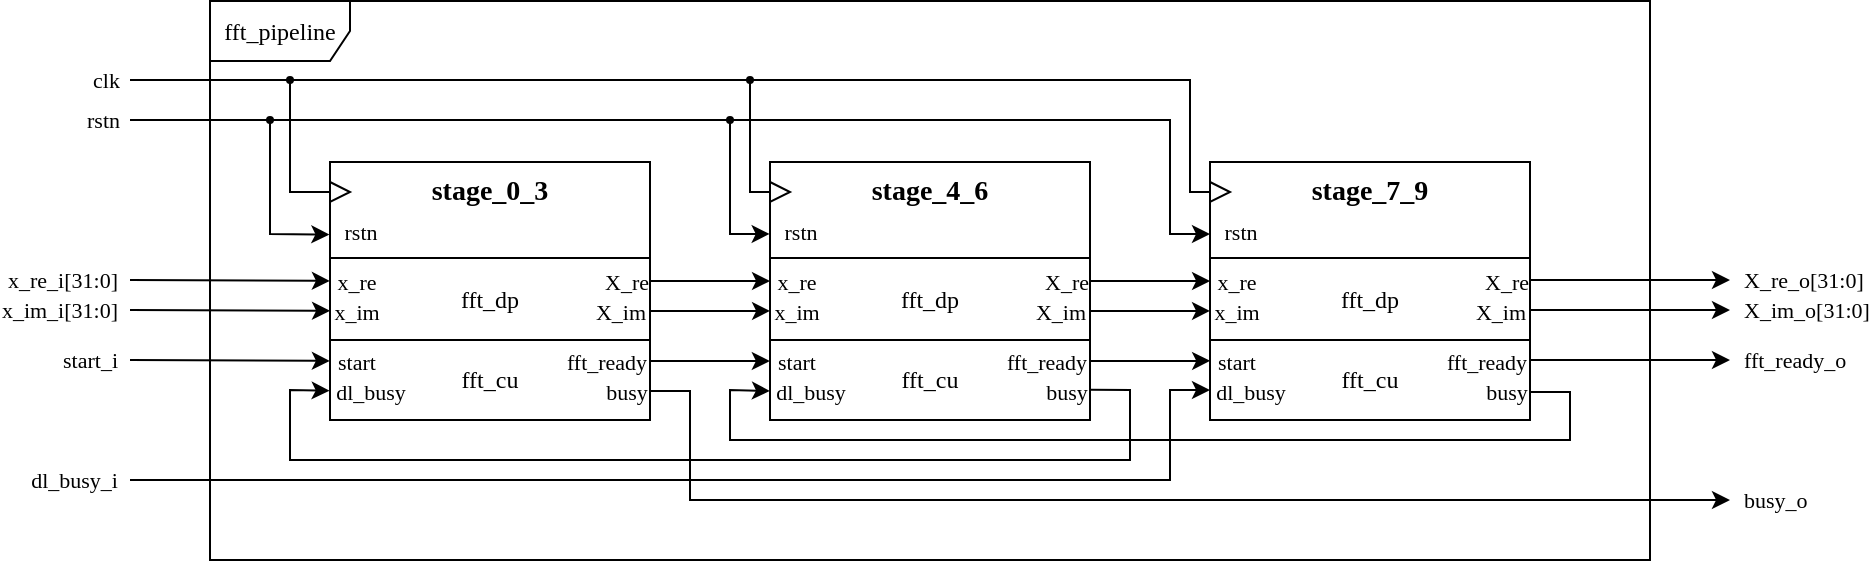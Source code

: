 <mxfile version="25.0.3">
  <diagram name="Page-1" id="58cdce13-f638-feb5-8d6f-7d28b1aa9fa0">
    <mxGraphModel dx="1195" dy="661" grid="1" gridSize="5" guides="1" tooltips="1" connect="1" arrows="1" fold="1" page="1" pageScale="1" pageWidth="1100" pageHeight="850" background="none" math="0" shadow="0">
      <root>
        <mxCell id="0" />
        <mxCell id="1" parent="0" />
        <mxCell id="S5aGi3HF0J0l1EgHDcWB-17" value="&lt;span&gt;stage_0_3&lt;/span&gt;" style="rounded=0;whiteSpace=wrap;html=1;fillColor=default;verticalAlign=top;fontFamily=NewsGotT;fontStyle=1;fontSize=14;" parent="1" vertex="1">
          <mxGeometry x="220" y="141" width="160" height="129" as="geometry" />
        </mxCell>
        <mxCell id="2a3bc250acf0617d-8" value="&lt;font data-font-src=&quot;https://db.onlinewebfonts.com/t/17e268efa7d01d3f0d6c6c4d95f4326c.ttf&quot;&gt;fft_pipeline&lt;/font&gt;" style="shape=umlFrame;whiteSpace=wrap;html=1;rounded=1;shadow=0;comic=0;labelBackgroundColor=none;strokeWidth=1;fontFamily=NewsGotT;fontSize=12;align=center;movable=1;resizable=1;rotatable=1;deletable=1;editable=1;locked=0;connectable=1;width=70;height=30;" parent="1" vertex="1">
          <mxGeometry x="160" y="60.5" width="720" height="279.5" as="geometry" />
        </mxCell>
        <mxCell id="S5aGi3HF0J0l1EgHDcWB-3" value="fft_dp" style="rounded=0;whiteSpace=wrap;html=1;fontFamily=NewsGotT;" parent="1" vertex="1">
          <mxGeometry x="220" y="189" width="160" height="41" as="geometry" />
        </mxCell>
        <mxCell id="S5aGi3HF0J0l1EgHDcWB-5" value="" style="endArrow=none;html=1;rounded=0;entryX=0;entryY=0.25;entryDx=0;entryDy=0;endFill=0;fontFamily=NewsGotT;" parent="1" edge="1">
          <mxGeometry width="50" height="50" relative="1" as="geometry">
            <mxPoint x="120" y="100" as="sourcePoint" />
            <mxPoint x="220" y="156" as="targetPoint" />
            <Array as="points">
              <mxPoint x="200" y="100" />
              <mxPoint x="200" y="156" />
            </Array>
          </mxGeometry>
        </mxCell>
        <mxCell id="S5aGi3HF0J0l1EgHDcWB-8" value="clk" style="edgeLabel;html=1;align=right;verticalAlign=middle;resizable=0;points=[];fontFamily=NewsGotT;" parent="S5aGi3HF0J0l1EgHDcWB-5" vertex="1" connectable="0">
          <mxGeometry x="-0.244" y="1" relative="1" as="geometry">
            <mxPoint x="-64" y="1" as="offset" />
          </mxGeometry>
        </mxCell>
        <mxCell id="S5aGi3HF0J0l1EgHDcWB-6" value="" style="triangle;whiteSpace=wrap;html=1;fontFamily=NewsGotT;" parent="1" vertex="1">
          <mxGeometry x="220" y="151" width="10" height="10" as="geometry" />
        </mxCell>
        <mxCell id="S5aGi3HF0J0l1EgHDcWB-19" value="fft_cu" style="rounded=0;whiteSpace=wrap;html=1;fontFamily=NewsGotT;" parent="1" vertex="1">
          <mxGeometry x="220" y="230" width="160" height="40" as="geometry" />
        </mxCell>
        <mxCell id="S5aGi3HF0J0l1EgHDcWB-20" value="start" style="text;html=1;align=center;verticalAlign=middle;resizable=0;points=[];autosize=1;strokeColor=none;fillColor=none;spacing=-5;fontSize=11;fontFamily=NewsGotT;" parent="1" vertex="1">
          <mxGeometry x="220" y="233" width="25" height="15" as="geometry" />
        </mxCell>
        <mxCell id="S5aGi3HF0J0l1EgHDcWB-22" value="dl_busy" style="text;html=1;align=center;verticalAlign=middle;resizable=0;points=[];autosize=1;strokeColor=none;fillColor=none;spacing=-5;fontSize=11;fontFamily=NewsGotT;" parent="1" vertex="1">
          <mxGeometry x="220" y="248" width="40" height="15" as="geometry" />
        </mxCell>
        <mxCell id="S5aGi3HF0J0l1EgHDcWB-23" value="x_re" style="text;html=1;align=center;verticalAlign=middle;resizable=0;points=[];autosize=1;strokeColor=none;fillColor=none;spacing=-5;fontSize=11;fontFamily=NewsGotT;" parent="1" vertex="1">
          <mxGeometry x="220" y="193" width="25" height="15" as="geometry" />
        </mxCell>
        <mxCell id="S5aGi3HF0J0l1EgHDcWB-24" value="x_im" style="text;html=1;align=center;verticalAlign=middle;resizable=0;points=[];autosize=1;strokeColor=none;fillColor=none;spacing=-5;fontSize=11;fontFamily=NewsGotT;" parent="1" vertex="1">
          <mxGeometry x="220" y="208" width="25" height="15" as="geometry" />
        </mxCell>
        <mxCell id="S5aGi3HF0J0l1EgHDcWB-25" value="fft_ready" style="text;html=1;align=center;verticalAlign=middle;resizable=0;points=[];autosize=1;strokeColor=none;fillColor=none;spacing=-5;fontSize=11;fontFamily=NewsGotT;" parent="1" vertex="1">
          <mxGeometry x="335" y="233" width="45" height="15" as="geometry" />
        </mxCell>
        <mxCell id="S5aGi3HF0J0l1EgHDcWB-95" value="busy_o" style="edgeStyle=orthogonalEdgeStyle;rounded=0;orthogonalLoop=1;jettySize=auto;html=1;fontFamily=NewsGotT;align=left;" parent="1" source="S5aGi3HF0J0l1EgHDcWB-26" edge="1">
          <mxGeometry x="1" y="-5" relative="1" as="geometry">
            <mxPoint x="920" y="310" as="targetPoint" />
            <Array as="points">
              <mxPoint x="400" y="255" />
              <mxPoint x="400" y="310" />
            </Array>
            <mxPoint x="5" y="-5" as="offset" />
          </mxGeometry>
        </mxCell>
        <mxCell id="S5aGi3HF0J0l1EgHDcWB-26" value="busy" style="text;html=1;align=center;verticalAlign=middle;resizable=0;points=[];autosize=1;strokeColor=none;fillColor=none;spacing=-5;fontSize=11;fontFamily=NewsGotT;" parent="1" vertex="1">
          <mxGeometry x="355" y="248" width="25" height="15" as="geometry" />
        </mxCell>
        <mxCell id="S5aGi3HF0J0l1EgHDcWB-29" value="X_re" style="text;html=1;align=center;verticalAlign=middle;resizable=0;points=[];autosize=1;strokeColor=none;fillColor=none;spacing=-5;fontSize=11;fontFamily=NewsGotT;" parent="1" vertex="1">
          <mxGeometry x="355" y="193" width="25" height="15" as="geometry" />
        </mxCell>
        <mxCell id="S5aGi3HF0J0l1EgHDcWB-30" value="X_im" style="text;html=1;align=center;verticalAlign=middle;resizable=0;points=[];autosize=1;strokeColor=none;fillColor=none;spacing=-5;fontSize=11;fontFamily=NewsGotT;" parent="1" vertex="1">
          <mxGeometry x="350" y="208" width="30" height="15" as="geometry" />
        </mxCell>
        <mxCell id="S5aGi3HF0J0l1EgHDcWB-31" value="rstn" style="text;html=1;align=center;verticalAlign=middle;resizable=0;points=[];autosize=1;strokeColor=none;fillColor=none;spacing=-5;fontSize=11;fontFamily=NewsGotT;" parent="1" vertex="1">
          <mxGeometry x="225" y="168" width="20" height="15" as="geometry" />
        </mxCell>
        <mxCell id="S5aGi3HF0J0l1EgHDcWB-35" value="" style="endArrow=classic;html=1;rounded=0;entryX=-0.002;entryY=0.281;entryDx=0;entryDy=0;entryPerimeter=0;fontFamily=NewsGotT;" parent="1" target="S5aGi3HF0J0l1EgHDcWB-17" edge="1">
          <mxGeometry width="50" height="50" relative="1" as="geometry">
            <mxPoint x="120" y="120" as="sourcePoint" />
            <mxPoint x="270" y="150" as="targetPoint" />
            <Array as="points">
              <mxPoint x="190" y="120" />
              <mxPoint x="190" y="177" />
            </Array>
          </mxGeometry>
        </mxCell>
        <mxCell id="S5aGi3HF0J0l1EgHDcWB-56" value="rstn" style="edgeLabel;html=1;align=right;verticalAlign=middle;resizable=0;points=[];fontFamily=NewsGotT;" parent="S5aGi3HF0J0l1EgHDcWB-35" vertex="1" connectable="0">
          <mxGeometry x="-0.932" relative="1" as="geometry">
            <mxPoint x="-10" as="offset" />
          </mxGeometry>
        </mxCell>
        <mxCell id="S5aGi3HF0J0l1EgHDcWB-36" value="" style="endArrow=classic;html=1;rounded=0;startArrow=oval;startFill=1;startSize=3;entryX=-0.001;entryY=0.279;entryDx=0;entryDy=0;entryPerimeter=0;fontFamily=NewsGotT;" parent="1" target="S5aGi3HF0J0l1EgHDcWB-37" edge="1">
          <mxGeometry width="50" height="50" relative="1" as="geometry">
            <mxPoint x="190" y="120" as="sourcePoint" />
            <mxPoint x="320" y="120" as="targetPoint" />
            <Array as="points">
              <mxPoint x="420" y="120" />
              <mxPoint x="420" y="177" />
            </Array>
          </mxGeometry>
        </mxCell>
        <mxCell id="S5aGi3HF0J0l1EgHDcWB-37" value="&lt;b&gt;stage_4_6&lt;/b&gt;" style="rounded=0;whiteSpace=wrap;html=1;fillColor=default;verticalAlign=top;fontFamily=NewsGotT;fontSize=14;" parent="1" vertex="1">
          <mxGeometry x="440" y="141" width="160" height="129" as="geometry" />
        </mxCell>
        <mxCell id="S5aGi3HF0J0l1EgHDcWB-38" value="fft_dp" style="rounded=0;whiteSpace=wrap;html=1;fontFamily=NewsGotT;" parent="1" vertex="1">
          <mxGeometry x="440" y="189" width="160" height="41" as="geometry" />
        </mxCell>
        <mxCell id="S5aGi3HF0J0l1EgHDcWB-39" value="" style="triangle;whiteSpace=wrap;html=1;fontFamily=NewsGotT;" parent="1" vertex="1">
          <mxGeometry x="440" y="151" width="10" height="10" as="geometry" />
        </mxCell>
        <mxCell id="S5aGi3HF0J0l1EgHDcWB-40" value="fft_cu" style="rounded=0;whiteSpace=wrap;html=1;fontFamily=NewsGotT;" parent="1" vertex="1">
          <mxGeometry x="440" y="230" width="160" height="40" as="geometry" />
        </mxCell>
        <mxCell id="S5aGi3HF0J0l1EgHDcWB-41" value="start" style="text;html=1;align=center;verticalAlign=middle;resizable=0;points=[];autosize=1;strokeColor=none;fillColor=none;spacing=-5;fontSize=11;fontFamily=NewsGotT;" parent="1" vertex="1">
          <mxGeometry x="440" y="233" width="25" height="15" as="geometry" />
        </mxCell>
        <mxCell id="S5aGi3HF0J0l1EgHDcWB-42" value="dl_busy" style="text;html=1;align=center;verticalAlign=middle;resizable=0;points=[];autosize=1;strokeColor=none;fillColor=none;spacing=-5;fontSize=11;fontFamily=NewsGotT;" parent="1" vertex="1">
          <mxGeometry x="440" y="248" width="40" height="15" as="geometry" />
        </mxCell>
        <mxCell id="S5aGi3HF0J0l1EgHDcWB-43" value="x_re" style="text;html=1;align=center;verticalAlign=middle;resizable=0;points=[];autosize=1;strokeColor=none;fillColor=none;spacing=-5;fontSize=11;fontFamily=NewsGotT;" parent="1" vertex="1">
          <mxGeometry x="440" y="193" width="25" height="15" as="geometry" />
        </mxCell>
        <mxCell id="S5aGi3HF0J0l1EgHDcWB-44" value="x_im" style="text;html=1;align=center;verticalAlign=middle;resizable=0;points=[];autosize=1;strokeColor=none;fillColor=none;spacing=-5;fontSize=11;fontFamily=NewsGotT;" parent="1" vertex="1">
          <mxGeometry x="440" y="208" width="25" height="15" as="geometry" />
        </mxCell>
        <mxCell id="S5aGi3HF0J0l1EgHDcWB-45" value="fft_ready" style="text;html=1;align=center;verticalAlign=middle;resizable=0;points=[];autosize=1;strokeColor=none;fillColor=none;spacing=-5;fontSize=11;fontFamily=NewsGotT;" parent="1" vertex="1">
          <mxGeometry x="555" y="233" width="45" height="15" as="geometry" />
        </mxCell>
        <mxCell id="S5aGi3HF0J0l1EgHDcWB-46" value="busy" style="text;html=1;align=center;verticalAlign=middle;resizable=0;points=[];autosize=1;strokeColor=none;fillColor=none;spacing=-5;fontSize=11;fontFamily=NewsGotT;" parent="1" vertex="1">
          <mxGeometry x="575" y="248" width="25" height="15" as="geometry" />
        </mxCell>
        <mxCell id="S5aGi3HF0J0l1EgHDcWB-47" value="X_re" style="text;html=1;align=center;verticalAlign=middle;resizable=0;points=[];autosize=1;strokeColor=none;fillColor=none;spacing=-5;fontSize=11;fontFamily=NewsGotT;" parent="1" vertex="1">
          <mxGeometry x="575" y="193" width="25" height="15" as="geometry" />
        </mxCell>
        <mxCell id="S5aGi3HF0J0l1EgHDcWB-48" value="X_im" style="text;html=1;align=center;verticalAlign=middle;resizable=0;points=[];autosize=1;strokeColor=none;fillColor=none;spacing=-5;fontSize=11;fontFamily=NewsGotT;" parent="1" vertex="1">
          <mxGeometry x="570" y="208" width="30" height="15" as="geometry" />
        </mxCell>
        <mxCell id="S5aGi3HF0J0l1EgHDcWB-49" value="rstn" style="text;html=1;align=center;verticalAlign=middle;resizable=0;points=[];autosize=1;strokeColor=none;fillColor=none;spacing=-5;fontSize=11;fontFamily=NewsGotT;" parent="1" vertex="1">
          <mxGeometry x="445" y="168" width="20" height="15" as="geometry" />
        </mxCell>
        <mxCell id="S5aGi3HF0J0l1EgHDcWB-50" value="" style="endArrow=none;html=1;rounded=0;startArrow=oval;startFill=1;startSize=3;entryX=0;entryY=0.5;entryDx=0;entryDy=0;fontFamily=NewsGotT;" parent="1" target="S5aGi3HF0J0l1EgHDcWB-39" edge="1">
          <mxGeometry width="50" height="50" relative="1" as="geometry">
            <mxPoint x="200" y="100" as="sourcePoint" />
            <mxPoint x="320" y="150" as="targetPoint" />
            <Array as="points">
              <mxPoint x="430" y="100" />
              <mxPoint x="430" y="156" />
            </Array>
          </mxGeometry>
        </mxCell>
        <mxCell id="S5aGi3HF0J0l1EgHDcWB-53" style="edgeStyle=orthogonalEdgeStyle;rounded=0;orthogonalLoop=1;jettySize=auto;html=1;entryX=-0.003;entryY=0.501;entryDx=0;entryDy=0;entryPerimeter=0;exitX=0.996;exitY=0.503;exitDx=0;exitDy=0;exitPerimeter=0;fontFamily=NewsGotT;" parent="1" source="S5aGi3HF0J0l1EgHDcWB-25" target="S5aGi3HF0J0l1EgHDcWB-41" edge="1">
          <mxGeometry relative="1" as="geometry">
            <mxPoint x="375" y="241.5" as="sourcePoint" />
            <mxPoint x="435" y="240.5" as="targetPoint" />
            <Array as="points">
              <mxPoint x="420" y="240" />
              <mxPoint x="420" y="240" />
            </Array>
          </mxGeometry>
        </mxCell>
        <mxCell id="S5aGi3HF0J0l1EgHDcWB-57" value="x_re_i[31:0]" style="endArrow=classic;html=1;rounded=0;align=right;entryX=-0.002;entryY=0.496;entryDx=0;entryDy=0;entryPerimeter=0;fontFamily=NewsGotT;" parent="1" target="S5aGi3HF0J0l1EgHDcWB-23" edge="1">
          <mxGeometry x="-1" y="5" width="50" height="50" relative="1" as="geometry">
            <mxPoint x="120" y="200" as="sourcePoint" />
            <mxPoint x="220" y="200" as="targetPoint" />
            <mxPoint x="-5" y="5" as="offset" />
          </mxGeometry>
        </mxCell>
        <mxCell id="S5aGi3HF0J0l1EgHDcWB-58" value="x_im_i[31:0]" style="endArrow=classic;html=1;rounded=0;entryX=0.001;entryY=0.495;entryDx=0;entryDy=0;entryPerimeter=0;align=right;fontFamily=NewsGotT;" parent="1" target="S5aGi3HF0J0l1EgHDcWB-24" edge="1">
          <mxGeometry x="-1" y="5" width="50" height="50" relative="1" as="geometry">
            <mxPoint x="120" y="215" as="sourcePoint" />
            <mxPoint x="220" y="217.83" as="targetPoint" />
            <mxPoint x="-5" y="5" as="offset" />
          </mxGeometry>
        </mxCell>
        <mxCell id="S5aGi3HF0J0l1EgHDcWB-59" value="start_i" style="endArrow=classic;html=1;rounded=0;align=right;entryX=-0.002;entryY=0.496;entryDx=0;entryDy=0;entryPerimeter=0;fontFamily=NewsGotT;" parent="1" target="S5aGi3HF0J0l1EgHDcWB-20" edge="1">
          <mxGeometry x="-1" y="5" width="50" height="50" relative="1" as="geometry">
            <mxPoint x="120" y="240" as="sourcePoint" />
            <mxPoint x="220" y="241" as="targetPoint" />
            <mxPoint x="-5" y="5" as="offset" />
          </mxGeometry>
        </mxCell>
        <mxCell id="S5aGi3HF0J0l1EgHDcWB-60" value="dl_busy_i" style="endArrow=classic;html=1;rounded=0;align=right;fontFamily=NewsGotT;" parent="1" edge="1">
          <mxGeometry x="-1" y="5" width="50" height="50" relative="1" as="geometry">
            <mxPoint x="120" y="300" as="sourcePoint" />
            <mxPoint x="660" y="255" as="targetPoint" />
            <mxPoint x="-5" y="5" as="offset" />
            <Array as="points">
              <mxPoint x="640" y="300" />
              <mxPoint x="640" y="255" />
            </Array>
          </mxGeometry>
        </mxCell>
        <mxCell id="S5aGi3HF0J0l1EgHDcWB-61" value="&lt;b&gt;stage_7_9&lt;/b&gt;" style="rounded=0;whiteSpace=wrap;html=1;fillColor=default;verticalAlign=top;fontFamily=NewsGotT;fontSize=14;" parent="1" vertex="1">
          <mxGeometry x="660" y="141" width="160" height="129" as="geometry" />
        </mxCell>
        <mxCell id="S5aGi3HF0J0l1EgHDcWB-62" value="fft_dp" style="rounded=0;whiteSpace=wrap;html=1;fontFamily=NewsGotT;" parent="1" vertex="1">
          <mxGeometry x="660" y="189" width="160" height="41" as="geometry" />
        </mxCell>
        <mxCell id="S5aGi3HF0J0l1EgHDcWB-63" value="" style="triangle;whiteSpace=wrap;html=1;fontFamily=NewsGotT;" parent="1" vertex="1">
          <mxGeometry x="660" y="151" width="10" height="10" as="geometry" />
        </mxCell>
        <mxCell id="S5aGi3HF0J0l1EgHDcWB-64" value="fft_cu" style="rounded=0;whiteSpace=wrap;html=1;fontFamily=NewsGotT;" parent="1" vertex="1">
          <mxGeometry x="660" y="230" width="160" height="40" as="geometry" />
        </mxCell>
        <mxCell id="S5aGi3HF0J0l1EgHDcWB-65" value="start" style="text;html=1;align=center;verticalAlign=middle;resizable=0;points=[];autosize=1;strokeColor=none;fillColor=none;spacing=-5;fontSize=11;fontFamily=NewsGotT;" parent="1" vertex="1">
          <mxGeometry x="660" y="233" width="25" height="15" as="geometry" />
        </mxCell>
        <mxCell id="S5aGi3HF0J0l1EgHDcWB-66" value="dl_busy" style="text;html=1;align=center;verticalAlign=middle;resizable=0;points=[];autosize=1;strokeColor=none;fillColor=none;spacing=-5;fontSize=11;fontFamily=NewsGotT;" parent="1" vertex="1">
          <mxGeometry x="660" y="248" width="40" height="15" as="geometry" />
        </mxCell>
        <mxCell id="S5aGi3HF0J0l1EgHDcWB-67" value="x_re" style="text;html=1;align=center;verticalAlign=middle;resizable=0;points=[];autosize=1;strokeColor=none;fillColor=none;spacing=-5;fontSize=11;fontFamily=NewsGotT;" parent="1" vertex="1">
          <mxGeometry x="660" y="193" width="25" height="15" as="geometry" />
        </mxCell>
        <mxCell id="S5aGi3HF0J0l1EgHDcWB-68" value="x_im" style="text;html=1;align=center;verticalAlign=middle;resizable=0;points=[];autosize=1;strokeColor=none;fillColor=none;spacing=-5;fontSize=11;fontFamily=NewsGotT;" parent="1" vertex="1">
          <mxGeometry x="660" y="208" width="25" height="15" as="geometry" />
        </mxCell>
        <mxCell id="S5aGi3HF0J0l1EgHDcWB-94" value="&lt;div align=&quot;left&quot;&gt;fft_ready_o&lt;/div&gt;" style="edgeStyle=orthogonalEdgeStyle;rounded=0;orthogonalLoop=1;jettySize=auto;html=1;align=left;fontFamily=NewsGotT;" parent="1" source="S5aGi3HF0J0l1EgHDcWB-69" edge="1">
          <mxGeometry x="1" y="-5" relative="1" as="geometry">
            <mxPoint x="920" y="240" as="targetPoint" />
            <mxPoint x="5" y="-5" as="offset" />
          </mxGeometry>
        </mxCell>
        <mxCell id="S5aGi3HF0J0l1EgHDcWB-69" value="fft_ready" style="text;html=1;align=center;verticalAlign=middle;resizable=0;points=[];autosize=1;strokeColor=none;fillColor=none;spacing=-5;fontSize=11;fontFamily=NewsGotT;" parent="1" vertex="1">
          <mxGeometry x="775" y="233" width="45" height="15" as="geometry" />
        </mxCell>
        <mxCell id="S5aGi3HF0J0l1EgHDcWB-70" value="busy" style="text;html=1;align=center;verticalAlign=middle;resizable=0;points=[];autosize=1;strokeColor=none;fillColor=none;spacing=-5;fontSize=11;fontFamily=NewsGotT;" parent="1" vertex="1">
          <mxGeometry x="795" y="248" width="25" height="15" as="geometry" />
        </mxCell>
        <mxCell id="S5aGi3HF0J0l1EgHDcWB-92" value="&lt;div&gt;X_re_o[31:0]&lt;/div&gt;" style="edgeStyle=orthogonalEdgeStyle;rounded=0;orthogonalLoop=1;jettySize=auto;html=1;align=left;fontFamily=NewsGotT;" parent="1" source="S5aGi3HF0J0l1EgHDcWB-71" edge="1">
          <mxGeometry x="1" y="5" relative="1" as="geometry">
            <mxPoint x="920" y="200" as="targetPoint" />
            <mxPoint x="5" y="5" as="offset" />
          </mxGeometry>
        </mxCell>
        <mxCell id="S5aGi3HF0J0l1EgHDcWB-71" value="X_re" style="text;html=1;align=center;verticalAlign=middle;resizable=0;points=[];autosize=1;strokeColor=none;fillColor=none;spacing=-5;fontSize=11;fontFamily=NewsGotT;" parent="1" vertex="1">
          <mxGeometry x="795" y="193" width="25" height="15" as="geometry" />
        </mxCell>
        <mxCell id="S5aGi3HF0J0l1EgHDcWB-93" value="X_im_o[31:0]" style="edgeStyle=orthogonalEdgeStyle;rounded=0;orthogonalLoop=1;jettySize=auto;html=1;align=left;fontFamily=NewsGotT;" parent="1" source="S5aGi3HF0J0l1EgHDcWB-72" edge="1">
          <mxGeometry x="1" y="-5" relative="1" as="geometry">
            <mxPoint x="920" y="215" as="targetPoint" />
            <mxPoint x="5" y="-5" as="offset" />
          </mxGeometry>
        </mxCell>
        <mxCell id="S5aGi3HF0J0l1EgHDcWB-72" value="X_im" style="text;html=1;align=center;verticalAlign=middle;resizable=0;points=[];autosize=1;strokeColor=none;fillColor=none;spacing=-5;fontSize=11;fontFamily=NewsGotT;" parent="1" vertex="1">
          <mxGeometry x="790" y="208" width="30" height="15" as="geometry" />
        </mxCell>
        <mxCell id="S5aGi3HF0J0l1EgHDcWB-73" value="rstn" style="text;html=1;align=center;verticalAlign=middle;resizable=0;points=[];autosize=1;strokeColor=none;fillColor=none;spacing=-5;fontSize=11;fontFamily=NewsGotT;" parent="1" vertex="1">
          <mxGeometry x="665" y="168" width="20" height="15" as="geometry" />
        </mxCell>
        <mxCell id="S5aGi3HF0J0l1EgHDcWB-78" value="" style="endArrow=none;html=1;rounded=0;startArrow=oval;startFill=1;startSize=3;fontFamily=NewsGotT;" parent="1" edge="1">
          <mxGeometry width="50" height="50" relative="1" as="geometry">
            <mxPoint x="430" y="100" as="sourcePoint" />
            <mxPoint x="660" y="156" as="targetPoint" />
            <Array as="points">
              <mxPoint x="650" y="100" />
              <mxPoint x="650" y="156" />
            </Array>
          </mxGeometry>
        </mxCell>
        <mxCell id="S5aGi3HF0J0l1EgHDcWB-79" value="" style="endArrow=classic;html=1;rounded=0;startArrow=oval;startFill=1;startSize=3;entryX=-0.001;entryY=0.279;entryDx=0;entryDy=0;entryPerimeter=0;fontFamily=NewsGotT;" parent="1" edge="1">
          <mxGeometry width="50" height="50" relative="1" as="geometry">
            <mxPoint x="420" y="120" as="sourcePoint" />
            <mxPoint x="660" y="177" as="targetPoint" />
            <Array as="points">
              <mxPoint x="640" y="120" />
              <mxPoint x="640" y="177" />
            </Array>
          </mxGeometry>
        </mxCell>
        <mxCell id="S5aGi3HF0J0l1EgHDcWB-81" value="" style="endArrow=classic;html=1;rounded=0;exitX=0.995;exitY=0.461;exitDx=0;exitDy=0;exitPerimeter=0;entryX=-0.004;entryY=0.49;entryDx=0;entryDy=0;entryPerimeter=0;endFill=1;fontFamily=NewsGotT;" parent="1" source="S5aGi3HF0J0l1EgHDcWB-46" target="S5aGi3HF0J0l1EgHDcWB-22" edge="1">
          <mxGeometry width="50" height="50" relative="1" as="geometry">
            <mxPoint x="415" y="195" as="sourcePoint" />
            <mxPoint x="465" y="145" as="targetPoint" />
            <Array as="points">
              <mxPoint x="620" y="255" />
              <mxPoint x="620" y="290" />
              <mxPoint x="200" y="290" />
              <mxPoint x="200" y="255" />
            </Array>
          </mxGeometry>
        </mxCell>
        <mxCell id="S5aGi3HF0J0l1EgHDcWB-83" value="" style="endArrow=classic;html=1;rounded=0;exitX=0.996;exitY=0.504;exitDx=0;exitDy=0;exitPerimeter=0;entryX=-0.001;entryY=0.498;entryDx=0;entryDy=0;entryPerimeter=0;endFill=1;fontFamily=NewsGotT;" parent="1" target="S5aGi3HF0J0l1EgHDcWB-42" edge="1">
          <mxGeometry width="50" height="50" relative="1" as="geometry">
            <mxPoint x="820" y="256" as="sourcePoint" />
            <mxPoint x="440" y="257" as="targetPoint" />
            <Array as="points">
              <mxPoint x="840" y="256" />
              <mxPoint x="840" y="280" />
              <mxPoint x="420" y="280" />
              <mxPoint x="420" y="255" />
            </Array>
          </mxGeometry>
        </mxCell>
        <mxCell id="S5aGi3HF0J0l1EgHDcWB-87" style="edgeStyle=orthogonalEdgeStyle;rounded=0;orthogonalLoop=1;jettySize=auto;html=1;entryX=0.001;entryY=0.501;entryDx=0;entryDy=0;entryPerimeter=0;fontFamily=NewsGotT;" parent="1" source="S5aGi3HF0J0l1EgHDcWB-29" target="S5aGi3HF0J0l1EgHDcWB-43" edge="1">
          <mxGeometry relative="1" as="geometry" />
        </mxCell>
        <mxCell id="S5aGi3HF0J0l1EgHDcWB-88" style="edgeStyle=orthogonalEdgeStyle;rounded=0;orthogonalLoop=1;jettySize=auto;html=1;entryX=0.002;entryY=0.499;entryDx=0;entryDy=0;entryPerimeter=0;fontFamily=NewsGotT;" parent="1" source="S5aGi3HF0J0l1EgHDcWB-30" target="S5aGi3HF0J0l1EgHDcWB-44" edge="1">
          <mxGeometry relative="1" as="geometry" />
        </mxCell>
        <mxCell id="S5aGi3HF0J0l1EgHDcWB-89" style="edgeStyle=orthogonalEdgeStyle;rounded=0;orthogonalLoop=1;jettySize=auto;html=1;entryX=0.002;entryY=0.5;entryDx=0;entryDy=0;entryPerimeter=0;fontFamily=NewsGotT;" parent="1" source="S5aGi3HF0J0l1EgHDcWB-47" target="S5aGi3HF0J0l1EgHDcWB-67" edge="1">
          <mxGeometry relative="1" as="geometry" />
        </mxCell>
        <mxCell id="S5aGi3HF0J0l1EgHDcWB-90" style="edgeStyle=orthogonalEdgeStyle;rounded=0;orthogonalLoop=1;jettySize=auto;html=1;entryX=0.001;entryY=0.499;entryDx=0;entryDy=0;entryPerimeter=0;fontFamily=NewsGotT;" parent="1" source="S5aGi3HF0J0l1EgHDcWB-48" target="S5aGi3HF0J0l1EgHDcWB-68" edge="1">
          <mxGeometry relative="1" as="geometry" />
        </mxCell>
        <mxCell id="S5aGi3HF0J0l1EgHDcWB-91" style="edgeStyle=orthogonalEdgeStyle;rounded=0;orthogonalLoop=1;jettySize=auto;html=1;entryX=0.003;entryY=0.495;entryDx=0;entryDy=0;entryPerimeter=0;fontFamily=NewsGotT;" parent="1" source="S5aGi3HF0J0l1EgHDcWB-45" target="S5aGi3HF0J0l1EgHDcWB-65" edge="1">
          <mxGeometry relative="1" as="geometry" />
        </mxCell>
      </root>
    </mxGraphModel>
  </diagram>
</mxfile>
